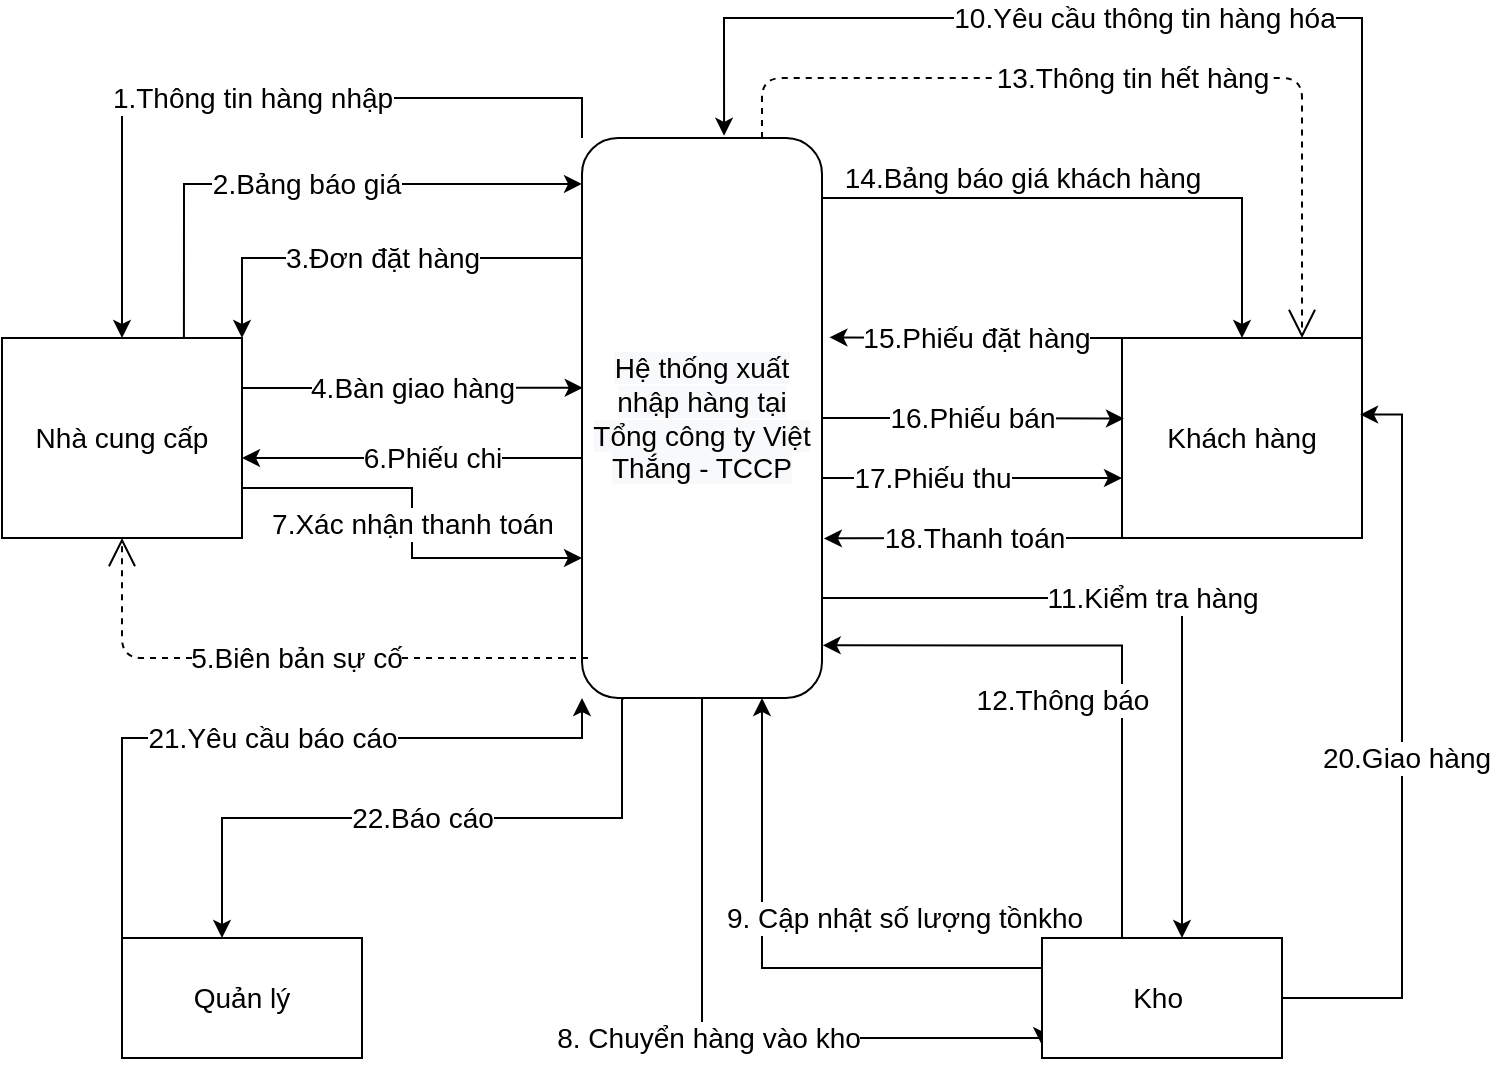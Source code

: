 <mxfile version="14.8.0" type="device"><diagram id="aQbzzWTYy1TIhx7A9Lz2" name="Page-1"><mxGraphModel dx="1561" dy="1647" grid="1" gridSize="10" guides="1" tooltips="1" connect="1" arrows="1" fold="1" page="1" pageScale="1" pageWidth="827" pageHeight="1169" math="0" shadow="0"><root><mxCell id="0"/><mxCell id="1" parent="0"/><mxCell id="jrWuJkUOLy33C4fT71Rm-8" value="2.Bảng báo giá" style="edgeStyle=orthogonalEdgeStyle;rounded=0;orthogonalLoop=1;jettySize=auto;html=1;exitX=0.75;exitY=0;exitDx=0;exitDy=0;entryX=-0.008;entryY=0.082;entryDx=0;entryDy=0;entryPerimeter=0;fontSize=14;" parent="1" edge="1"><mxGeometry relative="1" as="geometry"><Array as="points"><mxPoint x="80.96" y="43"/></Array><mxPoint x="80.96" y="120" as="sourcePoint"/><mxPoint x="280.0" y="42.96" as="targetPoint"/></mxGeometry></mxCell><mxCell id="jrWuJkUOLy33C4fT71Rm-10" value="4.Bàn giao hàng" style="edgeStyle=orthogonalEdgeStyle;rounded=0;orthogonalLoop=1;jettySize=auto;html=1;exitX=1;exitY=0.25;exitDx=0;exitDy=0;entryX=0.003;entryY=0.446;entryDx=0;entryDy=0;entryPerimeter=0;fontSize=14;" parent="1" source="jrWuJkUOLy33C4fT71Rm-1" target="jrWuJkUOLy33C4fT71Rm-5" edge="1"><mxGeometry relative="1" as="geometry"/></mxCell><mxCell id="jrWuJkUOLy33C4fT71Rm-13" value="7.Xác nhận thanh toán" style="edgeStyle=orthogonalEdgeStyle;rounded=0;orthogonalLoop=1;jettySize=auto;html=1;exitX=1;exitY=0.75;exitDx=0;exitDy=0;entryX=0;entryY=0.75;entryDx=0;entryDy=0;fontSize=14;" parent="1" source="jrWuJkUOLy33C4fT71Rm-1" target="jrWuJkUOLy33C4fT71Rm-5" edge="1"><mxGeometry relative="1" as="geometry"/></mxCell><mxCell id="jrWuJkUOLy33C4fT71Rm-1" value="Nhà cung cấp" style="rounded=0;whiteSpace=wrap;html=1;fontSize=14;" parent="1" vertex="1"><mxGeometry x="-10" y="120" width="120" height="100" as="geometry"/></mxCell><mxCell id="jrWuJkUOLy33C4fT71Rm-17" value="21.Yêu cầu báo cáo" style="edgeStyle=orthogonalEdgeStyle;rounded=0;orthogonalLoop=1;jettySize=auto;html=1;exitX=0;exitY=0;exitDx=0;exitDy=0;fontSize=14;" parent="1" source="jrWuJkUOLy33C4fT71Rm-3" edge="1"><mxGeometry relative="1" as="geometry"><mxPoint x="280" y="300" as="targetPoint"/><Array as="points"><mxPoint x="50" y="320"/><mxPoint x="280" y="320"/></Array></mxGeometry></mxCell><mxCell id="jrWuJkUOLy33C4fT71Rm-3" value="Quản lý" style="rounded=0;whiteSpace=wrap;html=1;fontSize=14;" parent="1" vertex="1"><mxGeometry x="50" y="420" width="120" height="60" as="geometry"/></mxCell><mxCell id="jrWuJkUOLy33C4fT71Rm-21" value="10.Yêu cầu thông tin hàng hóa" style="edgeStyle=orthogonalEdgeStyle;rounded=0;orthogonalLoop=1;jettySize=auto;html=1;exitX=1;exitY=0;exitDx=0;exitDy=0;entryX=0.592;entryY=-0.004;entryDx=0;entryDy=0;entryPerimeter=0;fontSize=14;" parent="1" source="jrWuJkUOLy33C4fT71Rm-4" target="jrWuJkUOLy33C4fT71Rm-5" edge="1"><mxGeometry relative="1" as="geometry"><Array as="points"><mxPoint x="670" y="-40"/><mxPoint x="351" y="-40"/></Array></mxGeometry></mxCell><mxCell id="jrWuJkUOLy33C4fT71Rm-26" value="15.Phiếu đặt hàng" style="edgeStyle=orthogonalEdgeStyle;rounded=0;orthogonalLoop=1;jettySize=auto;html=1;exitX=0;exitY=0;exitDx=0;exitDy=0;entryX=1.031;entryY=0.356;entryDx=0;entryDy=0;entryPerimeter=0;fontSize=14;" parent="1" source="jrWuJkUOLy33C4fT71Rm-4" target="jrWuJkUOLy33C4fT71Rm-5" edge="1"><mxGeometry relative="1" as="geometry"><Array as="points"><mxPoint x="500" y="120"/><mxPoint x="500" y="120"/></Array></mxGeometry></mxCell><mxCell id="jrWuJkUOLy33C4fT71Rm-29" value="18.Thanh toán" style="edgeStyle=orthogonalEdgeStyle;rounded=0;orthogonalLoop=1;jettySize=auto;html=1;exitX=0;exitY=1;exitDx=0;exitDy=0;entryX=1.008;entryY=0.715;entryDx=0;entryDy=0;fontSize=14;entryPerimeter=0;" parent="1" source="jrWuJkUOLy33C4fT71Rm-4" target="jrWuJkUOLy33C4fT71Rm-5" edge="1"><mxGeometry relative="1" as="geometry"><Array as="points"><mxPoint x="500" y="220"/><mxPoint x="500" y="220"/></Array></mxGeometry></mxCell><mxCell id="jrWuJkUOLy33C4fT71Rm-4" value="Khách hàng" style="rounded=0;whiteSpace=wrap;html=1;fontSize=14;" parent="1" vertex="1"><mxGeometry x="550" y="120" width="120" height="100" as="geometry"/></mxCell><mxCell id="jrWuJkUOLy33C4fT71Rm-7" value="1.Thông tin hàng nhập" style="edgeStyle=orthogonalEdgeStyle;rounded=0;orthogonalLoop=1;jettySize=auto;html=1;exitX=0;exitY=0;exitDx=0;exitDy=0;entryX=0.5;entryY=0;entryDx=0;entryDy=0;fontSize=14;" parent="1" source="jrWuJkUOLy33C4fT71Rm-5" target="jrWuJkUOLy33C4fT71Rm-1" edge="1"><mxGeometry relative="1" as="geometry"/></mxCell><mxCell id="jrWuJkUOLy33C4fT71Rm-9" value="3.Đơn đặt hàng" style="edgeStyle=orthogonalEdgeStyle;rounded=0;orthogonalLoop=1;jettySize=auto;html=1;exitX=0;exitY=0.25;exitDx=0;exitDy=0;entryX=1;entryY=0;entryDx=0;entryDy=0;fontSize=14;" parent="1" source="jrWuJkUOLy33C4fT71Rm-5" target="jrWuJkUOLy33C4fT71Rm-1" edge="1"><mxGeometry relative="1" as="geometry"><Array as="points"><mxPoint x="280" y="80"/><mxPoint x="110" y="80"/></Array></mxGeometry></mxCell><mxCell id="jrWuJkUOLy33C4fT71Rm-11" value="6.Phiếu chi" style="edgeStyle=orthogonalEdgeStyle;rounded=0;orthogonalLoop=1;jettySize=auto;html=1;exitX=0;exitY=0.5;exitDx=0;exitDy=0;fontSize=14;" parent="1" source="jrWuJkUOLy33C4fT71Rm-5" target="jrWuJkUOLy33C4fT71Rm-1" edge="1"><mxGeometry relative="1" as="geometry"><Array as="points"><mxPoint x="280" y="180"/></Array></mxGeometry></mxCell><mxCell id="jrWuJkUOLy33C4fT71Rm-16" value="22.Báo cáo" style="edgeStyle=orthogonalEdgeStyle;rounded=0;orthogonalLoop=1;jettySize=auto;html=1;fontSize=14;exitX=0.175;exitY=1.001;exitDx=0;exitDy=0;exitPerimeter=0;" parent="1" source="jrWuJkUOLy33C4fT71Rm-5" edge="1"><mxGeometry relative="1" as="geometry"><mxPoint x="100" y="420" as="targetPoint"/><Array as="points"><mxPoint x="300" y="300"/><mxPoint x="300" y="360"/><mxPoint x="100" y="360"/></Array></mxGeometry></mxCell><mxCell id="jrWuJkUOLy33C4fT71Rm-25" value="14.Bảng báo giá khách hàng" style="edgeStyle=orthogonalEdgeStyle;rounded=0;orthogonalLoop=1;jettySize=auto;html=1;entryX=0.5;entryY=0;entryDx=0;entryDy=0;fontSize=14;" parent="1" target="jrWuJkUOLy33C4fT71Rm-4" edge="1"><mxGeometry x="-0.241" y="10" relative="1" as="geometry"><mxPoint x="400" y="40" as="sourcePoint"/><Array as="points"><mxPoint x="400" y="50"/><mxPoint x="610" y="50"/></Array><mxPoint as="offset"/></mxGeometry></mxCell><mxCell id="jrWuJkUOLy33C4fT71Rm-27" value="16.Phiếu bán" style="edgeStyle=orthogonalEdgeStyle;rounded=0;orthogonalLoop=1;jettySize=auto;html=1;exitX=1;exitY=0.5;exitDx=0;exitDy=0;entryX=0.008;entryY=0.403;entryDx=0;entryDy=0;entryPerimeter=0;fontSize=14;" parent="1" source="jrWuJkUOLy33C4fT71Rm-5" target="jrWuJkUOLy33C4fT71Rm-4" edge="1"><mxGeometry relative="1" as="geometry"/></mxCell><mxCell id="jrWuJkUOLy33C4fT71Rm-28" value="17.Phiếu thu" style="edgeStyle=orthogonalEdgeStyle;rounded=0;orthogonalLoop=1;jettySize=auto;html=1;exitX=1;exitY=0.75;exitDx=0;exitDy=0;fontSize=14;" parent="1" source="jrWuJkUOLy33C4fT71Rm-5" edge="1"><mxGeometry relative="1" as="geometry"><mxPoint x="550" y="190" as="targetPoint"/><Array as="points"><mxPoint x="400" y="190"/><mxPoint x="550" y="190"/></Array></mxGeometry></mxCell><mxCell id="0HZIG4EPqlkLcxTb7qMW-3" value="&lt;font style=&quot;font-size: 14px&quot;&gt;8. Chuyển hàng vào kho&lt;/font&gt;" style="edgeStyle=orthogonalEdgeStyle;rounded=0;orthogonalLoop=1;jettySize=auto;html=1;exitX=0.5;exitY=1;exitDx=0;exitDy=0;entryX=0.008;entryY=0.894;entryDx=0;entryDy=0;entryPerimeter=0;" edge="1" parent="1" source="jrWuJkUOLy33C4fT71Rm-5" target="0HZIG4EPqlkLcxTb7qMW-2"><mxGeometry relative="1" as="geometry"><Array as="points"><mxPoint x="340" y="470"/><mxPoint x="510" y="470"/></Array></mxGeometry></mxCell><mxCell id="0HZIG4EPqlkLcxTb7qMW-7" value="&lt;font style=&quot;font-size: 14px&quot;&gt;11.Kiểm tra hàng&lt;/font&gt;" style="edgeStyle=orthogonalEdgeStyle;rounded=0;orthogonalLoop=1;jettySize=auto;html=1;exitX=1;exitY=0.75;exitDx=0;exitDy=0;" edge="1" parent="1" source="jrWuJkUOLy33C4fT71Rm-5"><mxGeometry relative="1" as="geometry"><mxPoint x="580" y="420" as="targetPoint"/><Array as="points"><mxPoint x="400" y="250"/><mxPoint x="580" y="250"/><mxPoint x="580" y="420"/></Array></mxGeometry></mxCell><mxCell id="jrWuJkUOLy33C4fT71Rm-5" value="&#10;&#10;&lt;span style=&quot;color: rgb(0, 0, 0); font-family: helvetica; font-size: 14px; font-style: normal; font-weight: 400; letter-spacing: normal; text-align: center; text-indent: 0px; text-transform: none; word-spacing: 0px; background-color: rgb(248, 249, 250); display: inline; float: none;&quot;&gt;Hệ thống xuất nhập hàng tại Tổng công ty Việt Thắng - TCCP&lt;/span&gt;&#10;&#10;" style="rounded=1;whiteSpace=wrap;html=1;fontSize=14;rotation=0;" parent="1" vertex="1"><mxGeometry x="280" y="20" width="120" height="280" as="geometry"/></mxCell><mxCell id="jrWuJkUOLy33C4fT71Rm-20" value="5.Biên bản sự cố" style="endArrow=open;endSize=12;dashed=1;html=1;fontSize=14;entryX=0.5;entryY=1;entryDx=0;entryDy=0;" parent="1" target="jrWuJkUOLy33C4fT71Rm-1" edge="1"><mxGeometry width="160" relative="1" as="geometry"><mxPoint x="283" y="280" as="sourcePoint"/><mxPoint x="270" y="280" as="targetPoint"/><Array as="points"><mxPoint x="50" y="280"/></Array></mxGeometry></mxCell><mxCell id="jrWuJkUOLy33C4fT71Rm-24" value="13.Thông tin hết hàng" style="endArrow=open;endSize=12;dashed=1;html=1;fontSize=14;exitX=0.75;exitY=0;exitDx=0;exitDy=0;entryX=0.75;entryY=0;entryDx=0;entryDy=0;" parent="1" source="jrWuJkUOLy33C4fT71Rm-5" target="jrWuJkUOLy33C4fT71Rm-4" edge="1"><mxGeometry width="160" relative="1" as="geometry"><mxPoint x="410" y="10" as="sourcePoint"/><mxPoint x="570" y="10" as="targetPoint"/><Array as="points"><mxPoint x="370" y="-10"/><mxPoint x="640" y="-10"/></Array></mxGeometry></mxCell><mxCell id="0HZIG4EPqlkLcxTb7qMW-4" style="edgeStyle=orthogonalEdgeStyle;rounded=0;orthogonalLoop=1;jettySize=auto;html=1;exitX=0;exitY=0.25;exitDx=0;exitDy=0;entryX=0.75;entryY=1;entryDx=0;entryDy=0;" edge="1" parent="1" source="0HZIG4EPqlkLcxTb7qMW-2" target="jrWuJkUOLy33C4fT71Rm-5"><mxGeometry relative="1" as="geometry"/></mxCell><mxCell id="0HZIG4EPqlkLcxTb7qMW-5" value="&lt;font style=&quot;font-size: 14px&quot;&gt;9. Cập nhật số lượng tồnkho&lt;/font&gt;" style="edgeLabel;html=1;align=center;verticalAlign=middle;resizable=0;points=[];" vertex="1" connectable="0" parent="0HZIG4EPqlkLcxTb7qMW-4"><mxGeometry x="-0.253" relative="1" as="geometry"><mxPoint x="33" y="-25" as="offset"/></mxGeometry></mxCell><mxCell id="0HZIG4EPqlkLcxTb7qMW-8" style="edgeStyle=orthogonalEdgeStyle;rounded=0;orthogonalLoop=1;jettySize=auto;html=1;exitX=0.75;exitY=0;exitDx=0;exitDy=0;entryX=1.003;entryY=0.906;entryDx=0;entryDy=0;entryPerimeter=0;" edge="1" parent="1" source="0HZIG4EPqlkLcxTb7qMW-2" target="jrWuJkUOLy33C4fT71Rm-5"><mxGeometry relative="1" as="geometry"><Array as="points"><mxPoint x="550" y="420"/><mxPoint x="550" y="274"/></Array></mxGeometry></mxCell><mxCell id="0HZIG4EPqlkLcxTb7qMW-9" value="12.Thông báo" style="edgeLabel;html=1;align=center;verticalAlign=middle;resizable=0;points=[];fontSize=14;" vertex="1" connectable="0" parent="0HZIG4EPqlkLcxTb7qMW-8"><mxGeometry x="-0.088" y="-1" relative="1" as="geometry"><mxPoint x="-31" y="-12" as="offset"/></mxGeometry></mxCell><mxCell id="0HZIG4EPqlkLcxTb7qMW-11" style="edgeStyle=orthogonalEdgeStyle;rounded=0;orthogonalLoop=1;jettySize=auto;html=1;exitX=1;exitY=0.5;exitDx=0;exitDy=0;entryX=0.992;entryY=0.383;entryDx=0;entryDy=0;entryPerimeter=0;fontSize=14;" edge="1" parent="1" source="0HZIG4EPqlkLcxTb7qMW-2" target="jrWuJkUOLy33C4fT71Rm-4"><mxGeometry relative="1" as="geometry"/></mxCell><mxCell id="0HZIG4EPqlkLcxTb7qMW-12" value="20.Giao hàng" style="edgeLabel;html=1;align=center;verticalAlign=middle;resizable=0;points=[];fontSize=14;" vertex="1" connectable="0" parent="0HZIG4EPqlkLcxTb7qMW-11"><mxGeometry x="-0.03" y="-2" relative="1" as="geometry"><mxPoint as="offset"/></mxGeometry></mxCell><mxCell id="0HZIG4EPqlkLcxTb7qMW-2" value="Kho&amp;nbsp;" style="rounded=0;whiteSpace=wrap;html=1;fontSize=14;" vertex="1" parent="1"><mxGeometry x="510" y="420" width="120" height="60" as="geometry"/></mxCell></root></mxGraphModel></diagram></mxfile>